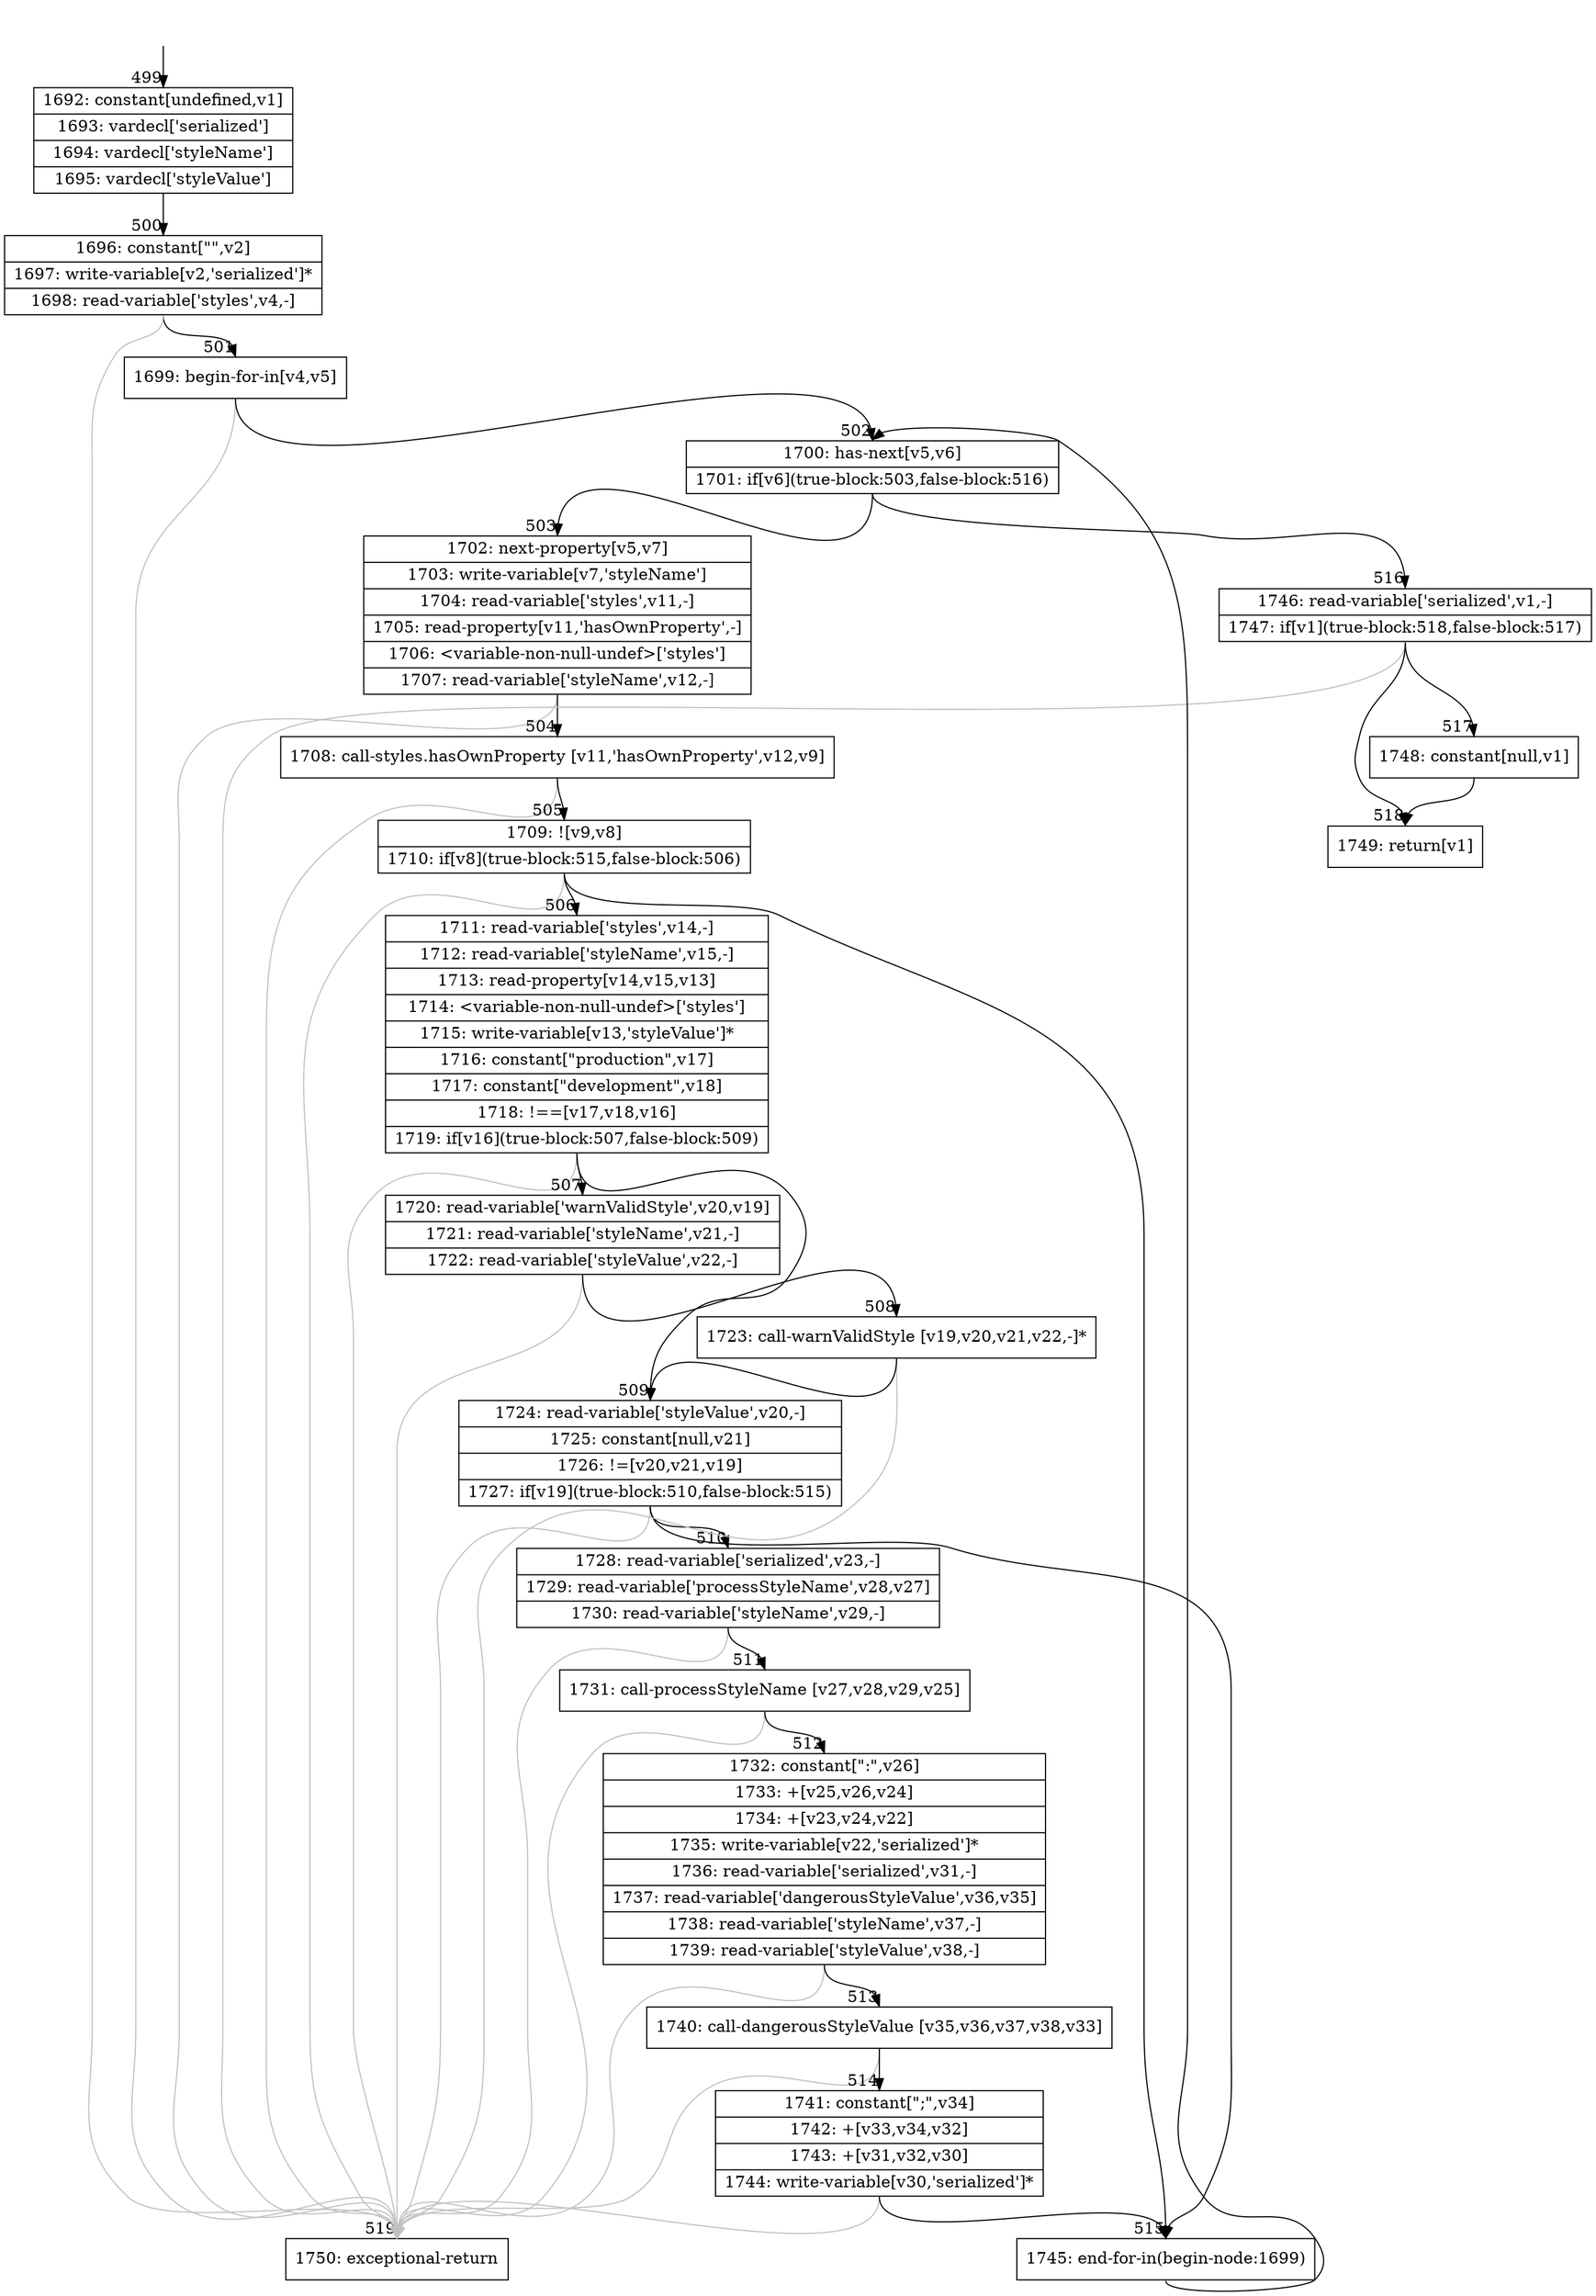 digraph {
rankdir="TD"
BB_entry33[shape=none,label=""];
BB_entry33 -> BB499 [tailport=s, headport=n, headlabel="    499"]
BB499 [shape=record label="{1692: constant[undefined,v1]|1693: vardecl['serialized']|1694: vardecl['styleName']|1695: vardecl['styleValue']}" ] 
BB499 -> BB500 [tailport=s, headport=n, headlabel="      500"]
BB500 [shape=record label="{1696: constant[\"\",v2]|1697: write-variable[v2,'serialized']*|1698: read-variable['styles',v4,-]}" ] 
BB500 -> BB501 [tailport=s, headport=n, headlabel="      501"]
BB500 -> BB519 [tailport=s, headport=n, color=gray, headlabel="      519"]
BB501 [shape=record label="{1699: begin-for-in[v4,v5]}" ] 
BB501 -> BB502 [tailport=s, headport=n, headlabel="      502"]
BB501 -> BB519 [tailport=s, headport=n, color=gray]
BB502 [shape=record label="{1700: has-next[v5,v6]|1701: if[v6](true-block:503,false-block:516)}" ] 
BB502 -> BB503 [tailport=s, headport=n, headlabel="      503"]
BB502 -> BB516 [tailport=s, headport=n, headlabel="      516"]
BB503 [shape=record label="{1702: next-property[v5,v7]|1703: write-variable[v7,'styleName']|1704: read-variable['styles',v11,-]|1705: read-property[v11,'hasOwnProperty',-]|1706: \<variable-non-null-undef\>['styles']|1707: read-variable['styleName',v12,-]}" ] 
BB503 -> BB504 [tailport=s, headport=n, headlabel="      504"]
BB503 -> BB519 [tailport=s, headport=n, color=gray]
BB504 [shape=record label="{1708: call-styles.hasOwnProperty [v11,'hasOwnProperty',v12,v9]}" ] 
BB504 -> BB505 [tailport=s, headport=n, headlabel="      505"]
BB504 -> BB519 [tailport=s, headport=n, color=gray]
BB505 [shape=record label="{1709: ![v9,v8]|1710: if[v8](true-block:515,false-block:506)}" ] 
BB505 -> BB515 [tailport=s, headport=n, headlabel="      515"]
BB505 -> BB506 [tailport=s, headport=n, headlabel="      506"]
BB505 -> BB519 [tailport=s, headport=n, color=gray]
BB506 [shape=record label="{1711: read-variable['styles',v14,-]|1712: read-variable['styleName',v15,-]|1713: read-property[v14,v15,v13]|1714: \<variable-non-null-undef\>['styles']|1715: write-variable[v13,'styleValue']*|1716: constant[\"production\",v17]|1717: constant[\"development\",v18]|1718: !==[v17,v18,v16]|1719: if[v16](true-block:507,false-block:509)}" ] 
BB506 -> BB507 [tailport=s, headport=n, headlabel="      507"]
BB506 -> BB509 [tailport=s, headport=n, headlabel="      509"]
BB506 -> BB519 [tailport=s, headport=n, color=gray]
BB507 [shape=record label="{1720: read-variable['warnValidStyle',v20,v19]|1721: read-variable['styleName',v21,-]|1722: read-variable['styleValue',v22,-]}" ] 
BB507 -> BB508 [tailport=s, headport=n, headlabel="      508"]
BB507 -> BB519 [tailport=s, headport=n, color=gray]
BB508 [shape=record label="{1723: call-warnValidStyle [v19,v20,v21,v22,-]*}" ] 
BB508 -> BB509 [tailport=s, headport=n]
BB508 -> BB519 [tailport=s, headport=n, color=gray]
BB509 [shape=record label="{1724: read-variable['styleValue',v20,-]|1725: constant[null,v21]|1726: !=[v20,v21,v19]|1727: if[v19](true-block:510,false-block:515)}" ] 
BB509 -> BB510 [tailport=s, headport=n, headlabel="      510"]
BB509 -> BB515 [tailport=s, headport=n]
BB509 -> BB519 [tailport=s, headport=n, color=gray]
BB510 [shape=record label="{1728: read-variable['serialized',v23,-]|1729: read-variable['processStyleName',v28,v27]|1730: read-variable['styleName',v29,-]}" ] 
BB510 -> BB511 [tailport=s, headport=n, headlabel="      511"]
BB510 -> BB519 [tailport=s, headport=n, color=gray]
BB511 [shape=record label="{1731: call-processStyleName [v27,v28,v29,v25]}" ] 
BB511 -> BB512 [tailport=s, headport=n, headlabel="      512"]
BB511 -> BB519 [tailport=s, headport=n, color=gray]
BB512 [shape=record label="{1732: constant[\":\",v26]|1733: +[v25,v26,v24]|1734: +[v23,v24,v22]|1735: write-variable[v22,'serialized']*|1736: read-variable['serialized',v31,-]|1737: read-variable['dangerousStyleValue',v36,v35]|1738: read-variable['styleName',v37,-]|1739: read-variable['styleValue',v38,-]}" ] 
BB512 -> BB513 [tailport=s, headport=n, headlabel="      513"]
BB512 -> BB519 [tailport=s, headport=n, color=gray]
BB513 [shape=record label="{1740: call-dangerousStyleValue [v35,v36,v37,v38,v33]}" ] 
BB513 -> BB514 [tailport=s, headport=n, headlabel="      514"]
BB513 -> BB519 [tailport=s, headport=n, color=gray]
BB514 [shape=record label="{1741: constant[\";\",v34]|1742: +[v33,v34,v32]|1743: +[v31,v32,v30]|1744: write-variable[v30,'serialized']*}" ] 
BB514 -> BB515 [tailport=s, headport=n]
BB514 -> BB519 [tailport=s, headport=n, color=gray]
BB515 [shape=record label="{1745: end-for-in(begin-node:1699)}" ] 
BB515 -> BB502 [tailport=s, headport=n]
BB516 [shape=record label="{1746: read-variable['serialized',v1,-]|1747: if[v1](true-block:518,false-block:517)}" ] 
BB516 -> BB518 [tailport=s, headport=n, headlabel="      518"]
BB516 -> BB517 [tailport=s, headport=n, headlabel="      517"]
BB516 -> BB519 [tailport=s, headport=n, color=gray]
BB517 [shape=record label="{1748: constant[null,v1]}" ] 
BB517 -> BB518 [tailport=s, headport=n]
BB518 [shape=record label="{1749: return[v1]}" ] 
BB519 [shape=record label="{1750: exceptional-return}" ] 
//#$~ 937
}
